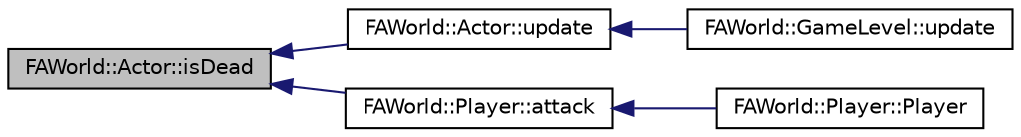 digraph G
{
  edge [fontname="Helvetica",fontsize="10",labelfontname="Helvetica",labelfontsize="10"];
  node [fontname="Helvetica",fontsize="10",shape=record];
  rankdir="LR";
  Node1 [label="FAWorld::Actor::isDead",height=0.2,width=0.4,color="black", fillcolor="grey75", style="filled" fontcolor="black"];
  Node1 -> Node2 [dir="back",color="midnightblue",fontsize="10",style="solid",fontname="Helvetica"];
  Node2 [label="FAWorld::Actor::update",height=0.2,width=0.4,color="black", fillcolor="white", style="filled",URL="$class_f_a_world_1_1_actor.html#a210d7366b718ee9366442a98f940d083"];
  Node2 -> Node3 [dir="back",color="midnightblue",fontsize="10",style="solid",fontname="Helvetica"];
  Node3 [label="FAWorld::GameLevel::update",height=0.2,width=0.4,color="black", fillcolor="white", style="filled",URL="$class_f_a_world_1_1_game_level.html#a78e4db23f4a198945e69fced2b8d8e9d"];
  Node1 -> Node4 [dir="back",color="midnightblue",fontsize="10",style="solid",fontname="Helvetica"];
  Node4 [label="FAWorld::Player::attack",height=0.2,width=0.4,color="black", fillcolor="white", style="filled",URL="$class_f_a_world_1_1_player.html#aa4da592bd7d2a7523212fe7ba91b4861"];
  Node4 -> Node5 [dir="back",color="midnightblue",fontsize="10",style="solid",fontname="Helvetica"];
  Node5 [label="FAWorld::Player::Player",height=0.2,width=0.4,color="black", fillcolor="white", style="filled",URL="$class_f_a_world_1_1_player.html#a1f1fe37fd8144a89a4f495a760cbd797"];
}
